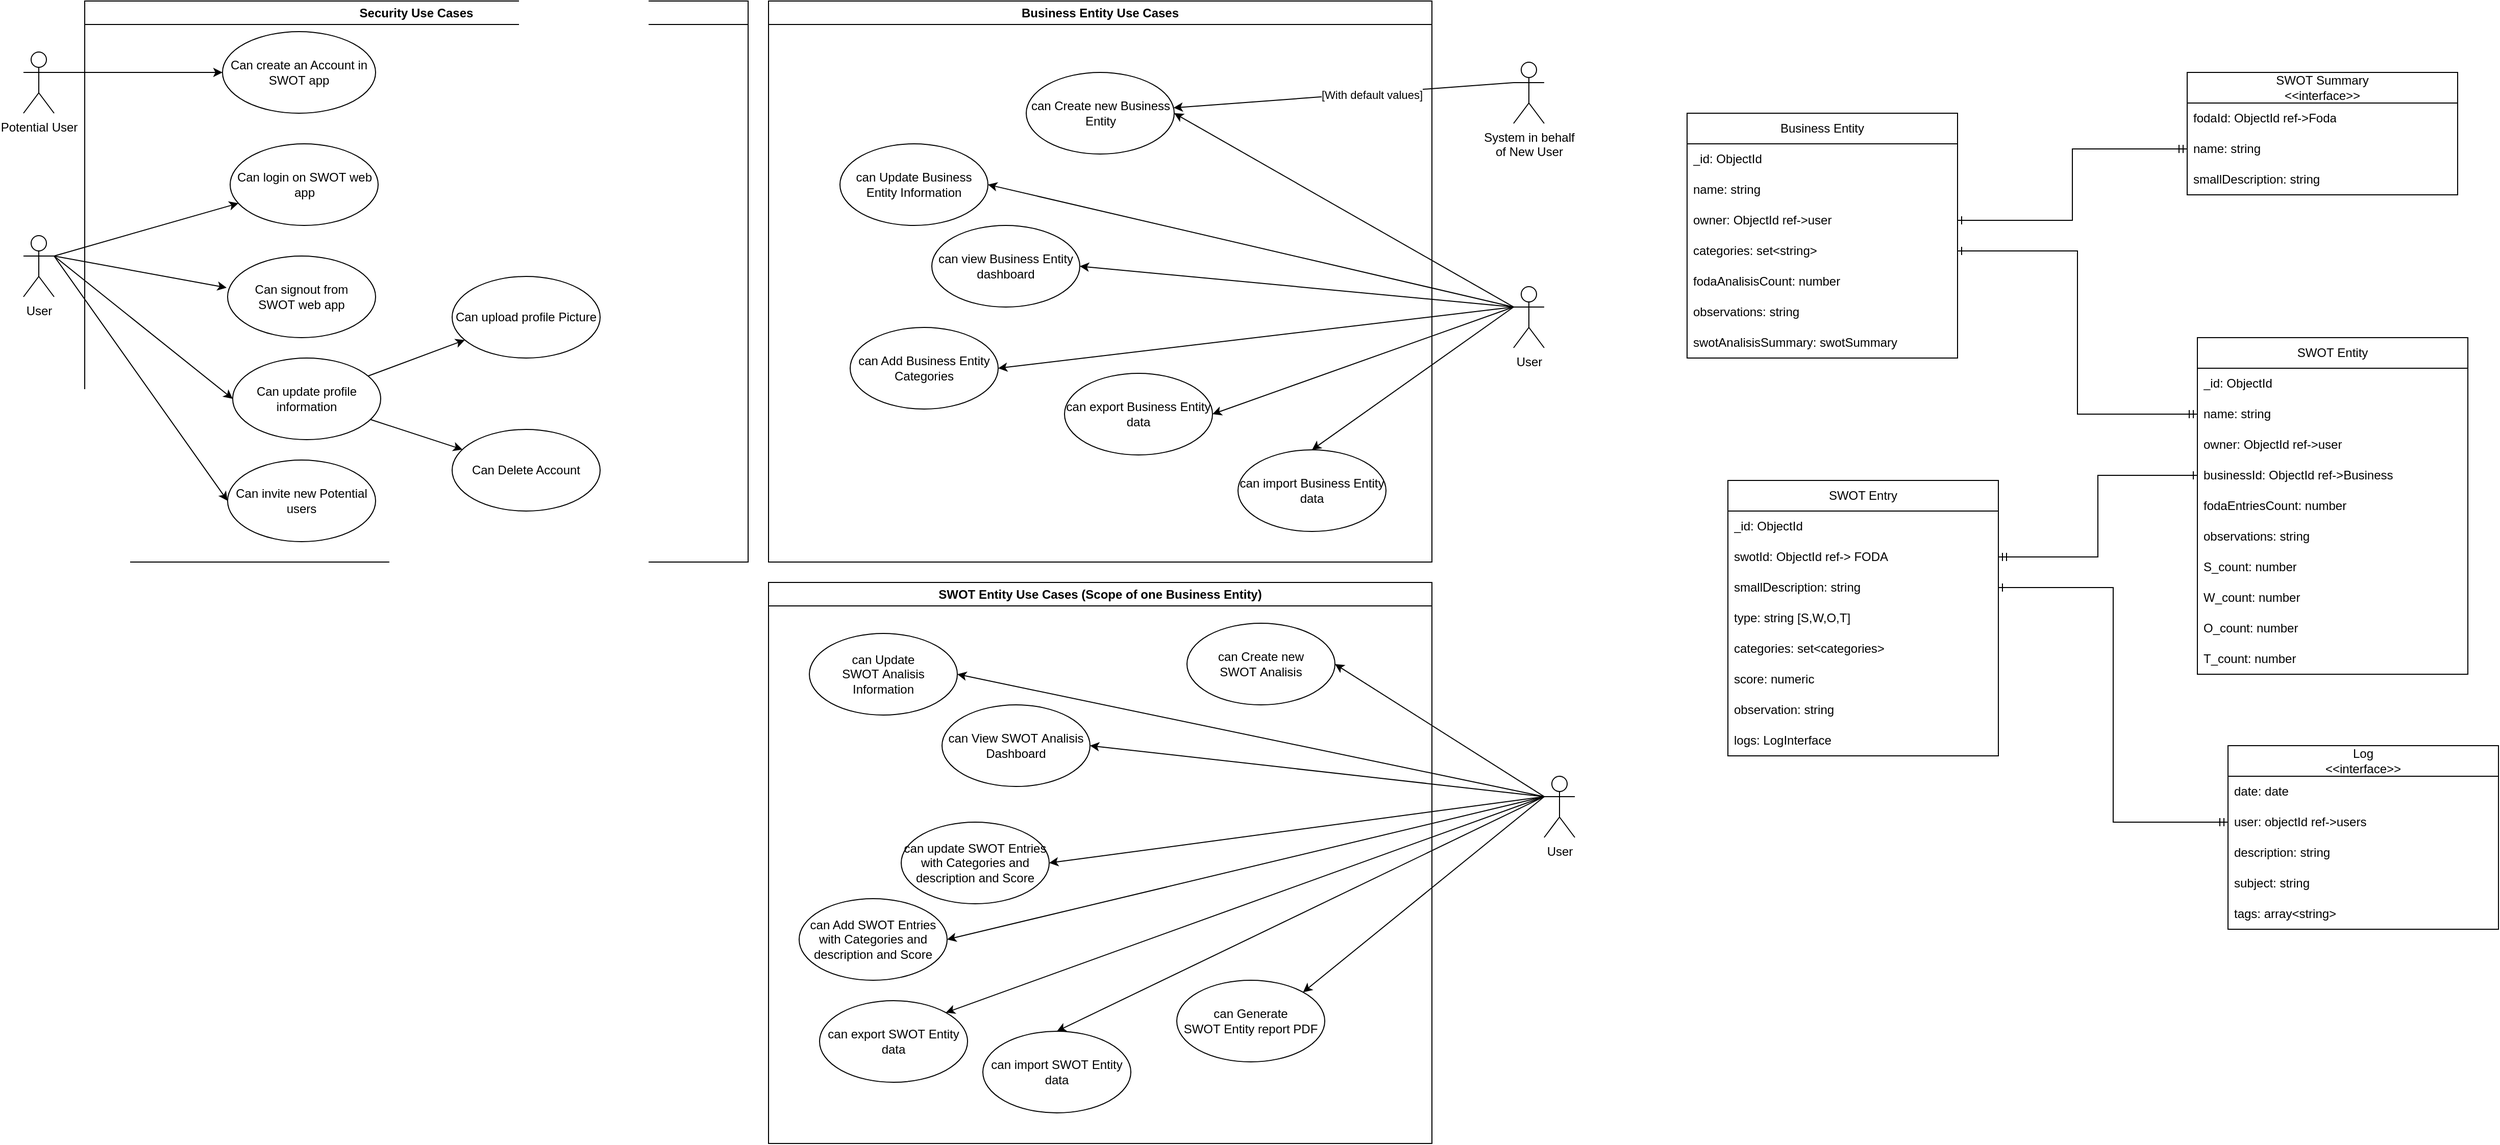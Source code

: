 <mxfile version="20.8.16" type="device"><diagram name="Page-1" id="pTkkfkvmJi2_rV8oxs-p"><mxGraphModel dx="1420" dy="848" grid="1" gridSize="10" guides="1" tooltips="1" connect="1" arrows="1" fold="1" page="1" pageScale="1" pageWidth="1100" pageHeight="850" math="0" shadow="0"><root><mxCell id="0"/><mxCell id="1" parent="0"/><mxCell id="i4ioJhiH8VRic0C_IBqR-6" value="" style="edgeStyle=none;rounded=0;orthogonalLoop=1;jettySize=auto;html=1;exitX=1;exitY=0.333;exitDx=0;exitDy=0;exitPerimeter=0;" edge="1" parent="1" source="i4ioJhiH8VRic0C_IBqR-1" target="i4ioJhiH8VRic0C_IBqR-5"><mxGeometry relative="1" as="geometry"/></mxCell><mxCell id="i4ioJhiH8VRic0C_IBqR-8" style="edgeStyle=none;rounded=0;orthogonalLoop=1;jettySize=auto;html=1;exitX=1;exitY=0.333;exitDx=0;exitDy=0;exitPerimeter=0;entryX=-0.007;entryY=0.388;entryDx=0;entryDy=0;entryPerimeter=0;" edge="1" parent="1" source="i4ioJhiH8VRic0C_IBqR-1" target="i4ioJhiH8VRic0C_IBqR-7"><mxGeometry relative="1" as="geometry"/></mxCell><mxCell id="i4ioJhiH8VRic0C_IBqR-10" style="edgeStyle=none;rounded=0;orthogonalLoop=1;jettySize=auto;html=1;exitX=1;exitY=0.333;exitDx=0;exitDy=0;exitPerimeter=0;entryX=0;entryY=0.5;entryDx=0;entryDy=0;" edge="1" parent="1" source="i4ioJhiH8VRic0C_IBqR-1" target="i4ioJhiH8VRic0C_IBqR-9"><mxGeometry relative="1" as="geometry"/></mxCell><mxCell id="i4ioJhiH8VRic0C_IBqR-22" style="edgeStyle=none;rounded=0;orthogonalLoop=1;jettySize=auto;html=1;exitX=1;exitY=0.333;exitDx=0;exitDy=0;exitPerimeter=0;entryX=0;entryY=0.5;entryDx=0;entryDy=0;" edge="1" parent="1" source="i4ioJhiH8VRic0C_IBqR-1" target="i4ioJhiH8VRic0C_IBqR-21"><mxGeometry relative="1" as="geometry"/></mxCell><mxCell id="i4ioJhiH8VRic0C_IBqR-1" value="User" style="shape=umlActor;verticalLabelPosition=bottom;verticalAlign=top;html=1;outlineConnect=0;" vertex="1" parent="1"><mxGeometry x="40" y="250" width="30" height="60" as="geometry"/></mxCell><mxCell id="i4ioJhiH8VRic0C_IBqR-5" value="Can login on SWOT&amp;nbsp;web app" style="ellipse;whiteSpace=wrap;html=1;verticalAlign=middle;align=center;" vertex="1" parent="1"><mxGeometry x="242.5" y="160" width="145" height="80" as="geometry"/></mxCell><mxCell id="i4ioJhiH8VRic0C_IBqR-7" value="Can signout from SWOT&amp;nbsp;web app" style="ellipse;whiteSpace=wrap;html=1;verticalAlign=middle;align=center;" vertex="1" parent="1"><mxGeometry x="240" y="270" width="145" height="80" as="geometry"/></mxCell><mxCell id="i4ioJhiH8VRic0C_IBqR-12" value="" style="edgeStyle=none;rounded=0;orthogonalLoop=1;jettySize=auto;html=1;" edge="1" parent="1" source="i4ioJhiH8VRic0C_IBqR-9" target="i4ioJhiH8VRic0C_IBqR-11"><mxGeometry relative="1" as="geometry"/></mxCell><mxCell id="i4ioJhiH8VRic0C_IBqR-14" value="" style="edgeStyle=none;rounded=0;orthogonalLoop=1;jettySize=auto;html=1;" edge="1" parent="1" source="i4ioJhiH8VRic0C_IBqR-9" target="i4ioJhiH8VRic0C_IBqR-13"><mxGeometry relative="1" as="geometry"/></mxCell><mxCell id="i4ioJhiH8VRic0C_IBqR-9" value="Can update profile information" style="ellipse;whiteSpace=wrap;html=1;verticalAlign=middle;align=center;" vertex="1" parent="1"><mxGeometry x="245" y="370" width="145" height="80" as="geometry"/></mxCell><mxCell id="i4ioJhiH8VRic0C_IBqR-11" value="Can upload profile Picture" style="ellipse;whiteSpace=wrap;html=1;verticalAlign=middle;align=center;" vertex="1" parent="1"><mxGeometry x="460" y="290" width="145" height="80" as="geometry"/></mxCell><mxCell id="i4ioJhiH8VRic0C_IBqR-13" value="Can Delete Account" style="ellipse;whiteSpace=wrap;html=1;verticalAlign=middle;align=center;" vertex="1" parent="1"><mxGeometry x="460" y="440" width="145" height="80" as="geometry"/></mxCell><mxCell id="i4ioJhiH8VRic0C_IBqR-15" value="Security Use Cases" style="swimlane;whiteSpace=wrap;html=1;" vertex="1" parent="1"><mxGeometry x="100" y="20" width="650" height="550" as="geometry"/></mxCell><mxCell id="i4ioJhiH8VRic0C_IBqR-21" value="Can invite new Potential users" style="ellipse;whiteSpace=wrap;html=1;verticalAlign=middle;align=center;" vertex="1" parent="i4ioJhiH8VRic0C_IBqR-15"><mxGeometry x="140" y="450" width="145" height="80" as="geometry"/></mxCell><mxCell id="i4ioJhiH8VRic0C_IBqR-2" value="Can create an Account in SWOT&amp;nbsp;app" style="ellipse;whiteSpace=wrap;html=1;" vertex="1" parent="i4ioJhiH8VRic0C_IBqR-15"><mxGeometry x="135" y="30" width="150" height="80" as="geometry"/></mxCell><mxCell id="i4ioJhiH8VRic0C_IBqR-16" value="Business Entity Use Cases" style="swimlane;whiteSpace=wrap;html=1;" vertex="1" parent="1"><mxGeometry x="770" y="20" width="650" height="550" as="geometry"/></mxCell><mxCell id="i4ioJhiH8VRic0C_IBqR-23" value="can Create new Business Entity" style="ellipse;whiteSpace=wrap;html=1;verticalAlign=middle;align=center;" vertex="1" parent="i4ioJhiH8VRic0C_IBqR-16"><mxGeometry x="252.5" y="70" width="145" height="80" as="geometry"/></mxCell><mxCell id="i4ioJhiH8VRic0C_IBqR-28" value="can Update Business Entity Information" style="ellipse;whiteSpace=wrap;html=1;verticalAlign=middle;align=center;" vertex="1" parent="i4ioJhiH8VRic0C_IBqR-16"><mxGeometry x="70" y="140" width="145" height="80" as="geometry"/></mxCell><mxCell id="i4ioJhiH8VRic0C_IBqR-30" value="can Add Business Entity Categories" style="ellipse;whiteSpace=wrap;html=1;verticalAlign=middle;align=center;" vertex="1" parent="i4ioJhiH8VRic0C_IBqR-16"><mxGeometry x="80" y="320" width="145" height="80" as="geometry"/></mxCell><mxCell id="i4ioJhiH8VRic0C_IBqR-32" value="can export Business Entity data" style="ellipse;whiteSpace=wrap;html=1;verticalAlign=middle;align=center;" vertex="1" parent="i4ioJhiH8VRic0C_IBqR-16"><mxGeometry x="290" y="365" width="145" height="80" as="geometry"/></mxCell><mxCell id="i4ioJhiH8VRic0C_IBqR-34" value="can import Business Entity data" style="ellipse;whiteSpace=wrap;html=1;verticalAlign=middle;align=center;" vertex="1" parent="i4ioJhiH8VRic0C_IBqR-16"><mxGeometry x="460" y="440" width="145" height="80" as="geometry"/></mxCell><mxCell id="i4ioJhiH8VRic0C_IBqR-54" value="can view Business Entity dashboard" style="ellipse;whiteSpace=wrap;html=1;verticalAlign=middle;align=center;" vertex="1" parent="i4ioJhiH8VRic0C_IBqR-16"><mxGeometry x="160" y="220" width="145" height="80" as="geometry"/></mxCell><mxCell id="i4ioJhiH8VRic0C_IBqR-20" style="edgeStyle=none;rounded=0;orthogonalLoop=1;jettySize=auto;html=1;exitX=1;exitY=0.333;exitDx=0;exitDy=0;exitPerimeter=0;entryX=0;entryY=0.5;entryDx=0;entryDy=0;" edge="1" parent="1" source="i4ioJhiH8VRic0C_IBqR-18" target="i4ioJhiH8VRic0C_IBqR-2"><mxGeometry relative="1" as="geometry"/></mxCell><mxCell id="i4ioJhiH8VRic0C_IBqR-18" value="Potential User" style="shape=umlActor;verticalLabelPosition=bottom;verticalAlign=top;html=1;outlineConnect=0;" vertex="1" parent="1"><mxGeometry x="40" y="70" width="30" height="60" as="geometry"/></mxCell><mxCell id="i4ioJhiH8VRic0C_IBqR-24" style="edgeStyle=none;rounded=0;orthogonalLoop=1;jettySize=auto;html=1;exitX=0;exitY=0.333;exitDx=0;exitDy=0;exitPerimeter=0;entryX=1;entryY=0.5;entryDx=0;entryDy=0;" edge="1" parent="1" source="i4ioJhiH8VRic0C_IBqR-17" target="i4ioJhiH8VRic0C_IBqR-23"><mxGeometry relative="1" as="geometry"/></mxCell><mxCell id="i4ioJhiH8VRic0C_IBqR-29" style="edgeStyle=none;rounded=0;orthogonalLoop=1;jettySize=auto;html=1;exitX=0;exitY=0.333;exitDx=0;exitDy=0;exitPerimeter=0;entryX=1;entryY=0.5;entryDx=0;entryDy=0;" edge="1" parent="1" source="i4ioJhiH8VRic0C_IBqR-17" target="i4ioJhiH8VRic0C_IBqR-28"><mxGeometry relative="1" as="geometry"/></mxCell><mxCell id="i4ioJhiH8VRic0C_IBqR-31" style="edgeStyle=none;rounded=0;orthogonalLoop=1;jettySize=auto;html=1;exitX=0;exitY=0.333;exitDx=0;exitDy=0;exitPerimeter=0;entryX=1;entryY=0.5;entryDx=0;entryDy=0;" edge="1" parent="1" source="i4ioJhiH8VRic0C_IBqR-17" target="i4ioJhiH8VRic0C_IBqR-30"><mxGeometry relative="1" as="geometry"/></mxCell><mxCell id="i4ioJhiH8VRic0C_IBqR-33" style="edgeStyle=none;rounded=0;orthogonalLoop=1;jettySize=auto;html=1;exitX=0;exitY=0.333;exitDx=0;exitDy=0;exitPerimeter=0;entryX=1;entryY=0.5;entryDx=0;entryDy=0;" edge="1" parent="1" source="i4ioJhiH8VRic0C_IBqR-17" target="i4ioJhiH8VRic0C_IBqR-32"><mxGeometry relative="1" as="geometry"/></mxCell><mxCell id="i4ioJhiH8VRic0C_IBqR-35" style="edgeStyle=none;rounded=0;orthogonalLoop=1;jettySize=auto;html=1;exitX=0;exitY=0.333;exitDx=0;exitDy=0;exitPerimeter=0;entryX=0.5;entryY=0;entryDx=0;entryDy=0;" edge="1" parent="1" source="i4ioJhiH8VRic0C_IBqR-17" target="i4ioJhiH8VRic0C_IBqR-34"><mxGeometry relative="1" as="geometry"/></mxCell><mxCell id="i4ioJhiH8VRic0C_IBqR-55" style="edgeStyle=none;rounded=0;orthogonalLoop=1;jettySize=auto;html=1;exitX=0;exitY=0.333;exitDx=0;exitDy=0;exitPerimeter=0;entryX=1;entryY=0.5;entryDx=0;entryDy=0;" edge="1" parent="1" source="i4ioJhiH8VRic0C_IBqR-17" target="i4ioJhiH8VRic0C_IBqR-54"><mxGeometry relative="1" as="geometry"/></mxCell><mxCell id="i4ioJhiH8VRic0C_IBqR-17" value="User" style="shape=umlActor;verticalLabelPosition=bottom;verticalAlign=top;html=1;outlineConnect=0;" vertex="1" parent="1"><mxGeometry x="1500" y="300" width="30" height="60" as="geometry"/></mxCell><mxCell id="i4ioJhiH8VRic0C_IBqR-26" style="edgeStyle=none;rounded=0;orthogonalLoop=1;jettySize=auto;html=1;exitX=0;exitY=0.333;exitDx=0;exitDy=0;exitPerimeter=0;" edge="1" parent="1" source="i4ioJhiH8VRic0C_IBqR-25" target="i4ioJhiH8VRic0C_IBqR-23"><mxGeometry relative="1" as="geometry"/></mxCell><mxCell id="i4ioJhiH8VRic0C_IBqR-27" value="[With default values]" style="edgeLabel;html=1;align=center;verticalAlign=middle;resizable=0;points=[];" vertex="1" connectable="0" parent="i4ioJhiH8VRic0C_IBqR-26"><mxGeometry x="-0.165" y="1" relative="1" as="geometry"><mxPoint as="offset"/></mxGeometry></mxCell><mxCell id="i4ioJhiH8VRic0C_IBqR-25" value="System in behalf&lt;br&gt;of New User" style="shape=umlActor;verticalLabelPosition=bottom;verticalAlign=top;html=1;outlineConnect=0;" vertex="1" parent="1"><mxGeometry x="1500" y="80" width="30" height="60" as="geometry"/></mxCell><mxCell id="i4ioJhiH8VRic0C_IBqR-36" value="SWOT&amp;nbsp;Entity Use Cases (Scope of one Business Entity)" style="swimlane;whiteSpace=wrap;html=1;" vertex="1" parent="1"><mxGeometry x="770" y="590" width="650" height="550" as="geometry"/></mxCell><mxCell id="i4ioJhiH8VRic0C_IBqR-37" value="can Create new SWOT&amp;nbsp;Analisis" style="ellipse;whiteSpace=wrap;html=1;verticalAlign=middle;align=center;" vertex="1" parent="i4ioJhiH8VRic0C_IBqR-36"><mxGeometry x="410" y="40" width="145" height="80" as="geometry"/></mxCell><mxCell id="i4ioJhiH8VRic0C_IBqR-38" value="can Update SWOT&amp;nbsp;Analisis Information" style="ellipse;whiteSpace=wrap;html=1;verticalAlign=middle;align=center;" vertex="1" parent="i4ioJhiH8VRic0C_IBqR-36"><mxGeometry x="40" y="50" width="145" height="80" as="geometry"/></mxCell><mxCell id="i4ioJhiH8VRic0C_IBqR-39" value="can Add SWOT&amp;nbsp;Entries with Categories and description and Score" style="ellipse;whiteSpace=wrap;html=1;verticalAlign=middle;align=center;" vertex="1" parent="i4ioJhiH8VRic0C_IBqR-36"><mxGeometry x="30" y="310" width="145" height="80" as="geometry"/></mxCell><mxCell id="i4ioJhiH8VRic0C_IBqR-40" value="can export SWOT&amp;nbsp;Entity data" style="ellipse;whiteSpace=wrap;html=1;verticalAlign=middle;align=center;" vertex="1" parent="i4ioJhiH8VRic0C_IBqR-36"><mxGeometry x="50" y="410" width="145" height="80" as="geometry"/></mxCell><mxCell id="i4ioJhiH8VRic0C_IBqR-41" value="can import SWOT&amp;nbsp;Entity data" style="ellipse;whiteSpace=wrap;html=1;verticalAlign=middle;align=center;" vertex="1" parent="i4ioJhiH8VRic0C_IBqR-36"><mxGeometry x="210" y="440" width="145" height="80" as="geometry"/></mxCell><mxCell id="i4ioJhiH8VRic0C_IBqR-42" value="can update SWOT&amp;nbsp;Entries with Categories and description and Score" style="ellipse;whiteSpace=wrap;html=1;verticalAlign=middle;align=center;" vertex="1" parent="i4ioJhiH8VRic0C_IBqR-36"><mxGeometry x="130" y="235" width="145" height="80" as="geometry"/></mxCell><mxCell id="i4ioJhiH8VRic0C_IBqR-50" value="can Generate SWOT&amp;nbsp;Entity report PDF" style="ellipse;whiteSpace=wrap;html=1;verticalAlign=middle;align=center;" vertex="1" parent="i4ioJhiH8VRic0C_IBqR-36"><mxGeometry x="400" y="390" width="145" height="80" as="geometry"/></mxCell><mxCell id="i4ioJhiH8VRic0C_IBqR-52" value="can View SWOT&amp;nbsp;Analisis Dashboard" style="ellipse;whiteSpace=wrap;html=1;verticalAlign=middle;align=center;" vertex="1" parent="i4ioJhiH8VRic0C_IBqR-36"><mxGeometry x="170" y="120" width="145" height="80" as="geometry"/></mxCell><mxCell id="i4ioJhiH8VRic0C_IBqR-44" style="edgeStyle=none;rounded=0;orthogonalLoop=1;jettySize=auto;html=1;exitX=0;exitY=0.333;exitDx=0;exitDy=0;exitPerimeter=0;entryX=1;entryY=0.5;entryDx=0;entryDy=0;" edge="1" parent="1" source="i4ioJhiH8VRic0C_IBqR-43" target="i4ioJhiH8VRic0C_IBqR-37"><mxGeometry relative="1" as="geometry"/></mxCell><mxCell id="i4ioJhiH8VRic0C_IBqR-45" style="edgeStyle=none;rounded=0;orthogonalLoop=1;jettySize=auto;html=1;exitX=0;exitY=0.333;exitDx=0;exitDy=0;exitPerimeter=0;entryX=1;entryY=0.5;entryDx=0;entryDy=0;" edge="1" parent="1" source="i4ioJhiH8VRic0C_IBqR-43" target="i4ioJhiH8VRic0C_IBqR-38"><mxGeometry relative="1" as="geometry"/></mxCell><mxCell id="i4ioJhiH8VRic0C_IBqR-46" style="edgeStyle=none;rounded=0;orthogonalLoop=1;jettySize=auto;html=1;exitX=0;exitY=0.333;exitDx=0;exitDy=0;exitPerimeter=0;entryX=1;entryY=0.5;entryDx=0;entryDy=0;" edge="1" parent="1" source="i4ioJhiH8VRic0C_IBqR-43" target="i4ioJhiH8VRic0C_IBqR-42"><mxGeometry relative="1" as="geometry"/></mxCell><mxCell id="i4ioJhiH8VRic0C_IBqR-47" style="edgeStyle=none;rounded=0;orthogonalLoop=1;jettySize=auto;html=1;exitX=0;exitY=0.333;exitDx=0;exitDy=0;exitPerimeter=0;entryX=1;entryY=0.5;entryDx=0;entryDy=0;" edge="1" parent="1" source="i4ioJhiH8VRic0C_IBqR-43" target="i4ioJhiH8VRic0C_IBqR-39"><mxGeometry relative="1" as="geometry"/></mxCell><mxCell id="i4ioJhiH8VRic0C_IBqR-48" style="edgeStyle=none;rounded=0;orthogonalLoop=1;jettySize=auto;html=1;exitX=0;exitY=0.333;exitDx=0;exitDy=0;exitPerimeter=0;entryX=1;entryY=0;entryDx=0;entryDy=0;" edge="1" parent="1" source="i4ioJhiH8VRic0C_IBqR-43" target="i4ioJhiH8VRic0C_IBqR-40"><mxGeometry relative="1" as="geometry"/></mxCell><mxCell id="i4ioJhiH8VRic0C_IBqR-49" style="edgeStyle=none;rounded=0;orthogonalLoop=1;jettySize=auto;html=1;exitX=0;exitY=0.333;exitDx=0;exitDy=0;exitPerimeter=0;entryX=0.5;entryY=0;entryDx=0;entryDy=0;" edge="1" parent="1" source="i4ioJhiH8VRic0C_IBqR-43" target="i4ioJhiH8VRic0C_IBqR-41"><mxGeometry relative="1" as="geometry"/></mxCell><mxCell id="i4ioJhiH8VRic0C_IBqR-51" style="edgeStyle=none;rounded=0;orthogonalLoop=1;jettySize=auto;html=1;exitX=0;exitY=0.333;exitDx=0;exitDy=0;exitPerimeter=0;entryX=1;entryY=0;entryDx=0;entryDy=0;" edge="1" parent="1" source="i4ioJhiH8VRic0C_IBqR-43" target="i4ioJhiH8VRic0C_IBqR-50"><mxGeometry relative="1" as="geometry"/></mxCell><mxCell id="i4ioJhiH8VRic0C_IBqR-53" style="edgeStyle=none;rounded=0;orthogonalLoop=1;jettySize=auto;html=1;exitX=0;exitY=0.333;exitDx=0;exitDy=0;exitPerimeter=0;entryX=1;entryY=0.5;entryDx=0;entryDy=0;" edge="1" parent="1" source="i4ioJhiH8VRic0C_IBqR-43" target="i4ioJhiH8VRic0C_IBqR-52"><mxGeometry relative="1" as="geometry"/></mxCell><mxCell id="i4ioJhiH8VRic0C_IBqR-43" value="User" style="shape=umlActor;verticalLabelPosition=bottom;verticalAlign=top;html=1;outlineConnect=0;" vertex="1" parent="1"><mxGeometry x="1530" y="780" width="30" height="60" as="geometry"/></mxCell><mxCell id="i4ioJhiH8VRic0C_IBqR-56" value="Business Entity" style="swimlane;fontStyle=0;childLayout=stackLayout;horizontal=1;startSize=30;horizontalStack=0;resizeParent=1;resizeParentMax=0;resizeLast=0;collapsible=1;marginBottom=0;whiteSpace=wrap;html=1;" vertex="1" parent="1"><mxGeometry x="1670" y="130" width="265" height="240" as="geometry"/></mxCell><mxCell id="i4ioJhiH8VRic0C_IBqR-57" value="_id: ObjectId" style="text;strokeColor=none;fillColor=none;align=left;verticalAlign=middle;spacingLeft=4;spacingRight=4;overflow=hidden;points=[[0,0.5],[1,0.5]];portConstraint=eastwest;rotatable=0;whiteSpace=wrap;html=1;" vertex="1" parent="i4ioJhiH8VRic0C_IBqR-56"><mxGeometry y="30" width="265" height="30" as="geometry"/></mxCell><mxCell id="i4ioJhiH8VRic0C_IBqR-58" value="name: string" style="text;strokeColor=none;fillColor=none;align=left;verticalAlign=middle;spacingLeft=4;spacingRight=4;overflow=hidden;points=[[0,0.5],[1,0.5]];portConstraint=eastwest;rotatable=0;whiteSpace=wrap;html=1;" vertex="1" parent="i4ioJhiH8VRic0C_IBqR-56"><mxGeometry y="60" width="265" height="30" as="geometry"/></mxCell><mxCell id="i4ioJhiH8VRic0C_IBqR-59" value="owner: ObjectId ref-&amp;gt;user" style="text;strokeColor=none;fillColor=none;align=left;verticalAlign=middle;spacingLeft=4;spacingRight=4;overflow=hidden;points=[[0,0.5],[1,0.5]];portConstraint=eastwest;rotatable=0;whiteSpace=wrap;html=1;" vertex="1" parent="i4ioJhiH8VRic0C_IBqR-56"><mxGeometry y="90" width="265" height="30" as="geometry"/></mxCell><mxCell id="i4ioJhiH8VRic0C_IBqR-60" value="categories: set&amp;lt;string&amp;gt;&amp;nbsp;" style="text;strokeColor=none;fillColor=none;align=left;verticalAlign=middle;spacingLeft=4;spacingRight=4;overflow=hidden;points=[[0,0.5],[1,0.5]];portConstraint=eastwest;rotatable=0;whiteSpace=wrap;html=1;" vertex="1" parent="i4ioJhiH8VRic0C_IBqR-56"><mxGeometry y="120" width="265" height="30" as="geometry"/></mxCell><mxCell id="i4ioJhiH8VRic0C_IBqR-61" value="fodaAnalisisCount: number" style="text;strokeColor=none;fillColor=none;align=left;verticalAlign=middle;spacingLeft=4;spacingRight=4;overflow=hidden;points=[[0,0.5],[1,0.5]];portConstraint=eastwest;rotatable=0;whiteSpace=wrap;html=1;" vertex="1" parent="i4ioJhiH8VRic0C_IBqR-56"><mxGeometry y="150" width="265" height="30" as="geometry"/></mxCell><mxCell id="i4ioJhiH8VRic0C_IBqR-62" value="observations: string" style="text;strokeColor=none;fillColor=none;align=left;verticalAlign=middle;spacingLeft=4;spacingRight=4;overflow=hidden;points=[[0,0.5],[1,0.5]];portConstraint=eastwest;rotatable=0;whiteSpace=wrap;html=1;" vertex="1" parent="i4ioJhiH8VRic0C_IBqR-56"><mxGeometry y="180" width="265" height="30" as="geometry"/></mxCell><mxCell id="i4ioJhiH8VRic0C_IBqR-63" value="swotAnalisisSummary: swotSummary" style="text;strokeColor=none;fillColor=none;align=left;verticalAlign=middle;spacingLeft=4;spacingRight=4;overflow=hidden;points=[[0,0.5],[1,0.5]];portConstraint=eastwest;rotatable=0;whiteSpace=wrap;html=1;" vertex="1" parent="i4ioJhiH8VRic0C_IBqR-56"><mxGeometry y="210" width="265" height="30" as="geometry"/></mxCell><mxCell id="i4ioJhiH8VRic0C_IBqR-64" value="SWOT&amp;nbsp;Summary&lt;br&gt;&amp;lt;&amp;lt;interface&amp;gt;&amp;gt;" style="swimlane;fontStyle=0;childLayout=stackLayout;horizontal=1;startSize=30;horizontalStack=0;resizeParent=1;resizeParentMax=0;resizeLast=0;collapsible=1;marginBottom=0;whiteSpace=wrap;html=1;" vertex="1" parent="1"><mxGeometry x="2160" y="90" width="265" height="120" as="geometry"/></mxCell><mxCell id="i4ioJhiH8VRic0C_IBqR-65" value="fodaId: ObjectId ref-&amp;gt;Foda" style="text;strokeColor=none;fillColor=none;align=left;verticalAlign=middle;spacingLeft=4;spacingRight=4;overflow=hidden;points=[[0,0.5],[1,0.5]];portConstraint=eastwest;rotatable=0;whiteSpace=wrap;html=1;" vertex="1" parent="i4ioJhiH8VRic0C_IBqR-64"><mxGeometry y="30" width="265" height="30" as="geometry"/></mxCell><mxCell id="i4ioJhiH8VRic0C_IBqR-66" value="name: string" style="text;strokeColor=none;fillColor=none;align=left;verticalAlign=middle;spacingLeft=4;spacingRight=4;overflow=hidden;points=[[0,0.5],[1,0.5]];portConstraint=eastwest;rotatable=0;whiteSpace=wrap;html=1;" vertex="1" parent="i4ioJhiH8VRic0C_IBqR-64"><mxGeometry y="60" width="265" height="30" as="geometry"/></mxCell><mxCell id="i4ioJhiH8VRic0C_IBqR-70" value="smallDescription: string" style="text;strokeColor=none;fillColor=none;align=left;verticalAlign=middle;spacingLeft=4;spacingRight=4;overflow=hidden;points=[[0,0.5],[1,0.5]];portConstraint=eastwest;rotatable=0;whiteSpace=wrap;html=1;" vertex="1" parent="i4ioJhiH8VRic0C_IBqR-64"><mxGeometry y="90" width="265" height="30" as="geometry"/></mxCell><mxCell id="i4ioJhiH8VRic0C_IBqR-72" value="SWOT&amp;nbsp;Entity" style="swimlane;fontStyle=0;childLayout=stackLayout;horizontal=1;startSize=30;horizontalStack=0;resizeParent=1;resizeParentMax=0;resizeLast=0;collapsible=1;marginBottom=0;whiteSpace=wrap;html=1;" vertex="1" parent="1"><mxGeometry x="2170" y="350" width="265" height="330" as="geometry"/></mxCell><mxCell id="i4ioJhiH8VRic0C_IBqR-73" value="_id: ObjectId" style="text;strokeColor=none;fillColor=none;align=left;verticalAlign=middle;spacingLeft=4;spacingRight=4;overflow=hidden;points=[[0,0.5],[1,0.5]];portConstraint=eastwest;rotatable=0;whiteSpace=wrap;html=1;" vertex="1" parent="i4ioJhiH8VRic0C_IBqR-72"><mxGeometry y="30" width="265" height="30" as="geometry"/></mxCell><mxCell id="i4ioJhiH8VRic0C_IBqR-74" value="name: string" style="text;strokeColor=none;fillColor=none;align=left;verticalAlign=middle;spacingLeft=4;spacingRight=4;overflow=hidden;points=[[0,0.5],[1,0.5]];portConstraint=eastwest;rotatable=0;whiteSpace=wrap;html=1;" vertex="1" parent="i4ioJhiH8VRic0C_IBqR-72"><mxGeometry y="60" width="265" height="30" as="geometry"/></mxCell><mxCell id="i4ioJhiH8VRic0C_IBqR-75" value="owner: ObjectId ref-&amp;gt;user" style="text;strokeColor=none;fillColor=none;align=left;verticalAlign=middle;spacingLeft=4;spacingRight=4;overflow=hidden;points=[[0,0.5],[1,0.5]];portConstraint=eastwest;rotatable=0;whiteSpace=wrap;html=1;" vertex="1" parent="i4ioJhiH8VRic0C_IBqR-72"><mxGeometry y="90" width="265" height="30" as="geometry"/></mxCell><mxCell id="i4ioJhiH8VRic0C_IBqR-76" value="businessId: ObjectId ref-&amp;gt;Business" style="text;strokeColor=none;fillColor=none;align=left;verticalAlign=middle;spacingLeft=4;spacingRight=4;overflow=hidden;points=[[0,0.5],[1,0.5]];portConstraint=eastwest;rotatable=0;whiteSpace=wrap;html=1;" vertex="1" parent="i4ioJhiH8VRic0C_IBqR-72"><mxGeometry y="120" width="265" height="30" as="geometry"/></mxCell><mxCell id="i4ioJhiH8VRic0C_IBqR-77" value="fodaEntriesCount: number" style="text;strokeColor=none;fillColor=none;align=left;verticalAlign=middle;spacingLeft=4;spacingRight=4;overflow=hidden;points=[[0,0.5],[1,0.5]];portConstraint=eastwest;rotatable=0;whiteSpace=wrap;html=1;" vertex="1" parent="i4ioJhiH8VRic0C_IBqR-72"><mxGeometry y="150" width="265" height="30" as="geometry"/></mxCell><mxCell id="i4ioJhiH8VRic0C_IBqR-78" value="observations: string" style="text;strokeColor=none;fillColor=none;align=left;verticalAlign=middle;spacingLeft=4;spacingRight=4;overflow=hidden;points=[[0,0.5],[1,0.5]];portConstraint=eastwest;rotatable=0;whiteSpace=wrap;html=1;" vertex="1" parent="i4ioJhiH8VRic0C_IBqR-72"><mxGeometry y="180" width="265" height="30" as="geometry"/></mxCell><mxCell id="i4ioJhiH8VRic0C_IBqR-85" value="S_count: number" style="text;strokeColor=none;fillColor=none;align=left;verticalAlign=middle;spacingLeft=4;spacingRight=4;overflow=hidden;points=[[0,0.5],[1,0.5]];portConstraint=eastwest;rotatable=0;whiteSpace=wrap;html=1;" vertex="1" parent="i4ioJhiH8VRic0C_IBqR-72"><mxGeometry y="210" width="265" height="30" as="geometry"/></mxCell><mxCell id="i4ioJhiH8VRic0C_IBqR-86" value="W_count: number" style="text;strokeColor=none;fillColor=none;align=left;verticalAlign=middle;spacingLeft=4;spacingRight=4;overflow=hidden;points=[[0,0.5],[1,0.5]];portConstraint=eastwest;rotatable=0;whiteSpace=wrap;html=1;" vertex="1" parent="i4ioJhiH8VRic0C_IBqR-72"><mxGeometry y="240" width="265" height="30" as="geometry"/></mxCell><mxCell id="i4ioJhiH8VRic0C_IBqR-87" value="O_count: number" style="text;strokeColor=none;fillColor=none;align=left;verticalAlign=middle;spacingLeft=4;spacingRight=4;overflow=hidden;points=[[0,0.5],[1,0.5]];portConstraint=eastwest;rotatable=0;whiteSpace=wrap;html=1;" vertex="1" parent="i4ioJhiH8VRic0C_IBqR-72"><mxGeometry y="270" width="265" height="30" as="geometry"/></mxCell><mxCell id="i4ioJhiH8VRic0C_IBqR-88" value="T_count: number" style="text;strokeColor=none;fillColor=none;align=left;verticalAlign=middle;spacingLeft=4;spacingRight=4;overflow=hidden;points=[[0,0.5],[1,0.5]];portConstraint=eastwest;rotatable=0;whiteSpace=wrap;html=1;" vertex="1" parent="i4ioJhiH8VRic0C_IBqR-72"><mxGeometry y="300" width="265" height="30" as="geometry"/></mxCell><mxCell id="i4ioJhiH8VRic0C_IBqR-80" value="SWOT Entry" style="swimlane;fontStyle=0;childLayout=stackLayout;horizontal=1;startSize=30;horizontalStack=0;resizeParent=1;resizeParentMax=0;resizeLast=0;collapsible=1;marginBottom=0;whiteSpace=wrap;html=1;" vertex="1" parent="1"><mxGeometry x="1710" y="490" width="265" height="270" as="geometry"/></mxCell><mxCell id="i4ioJhiH8VRic0C_IBqR-81" value="_id: ObjectId&amp;nbsp;" style="text;strokeColor=none;fillColor=none;align=left;verticalAlign=middle;spacingLeft=4;spacingRight=4;overflow=hidden;points=[[0,0.5],[1,0.5]];portConstraint=eastwest;rotatable=0;whiteSpace=wrap;html=1;" vertex="1" parent="i4ioJhiH8VRic0C_IBqR-80"><mxGeometry y="30" width="265" height="30" as="geometry"/></mxCell><mxCell id="i4ioJhiH8VRic0C_IBqR-82" value="swotId: ObjectId ref-&amp;gt; FODA" style="text;strokeColor=none;fillColor=none;align=left;verticalAlign=middle;spacingLeft=4;spacingRight=4;overflow=hidden;points=[[0,0.5],[1,0.5]];portConstraint=eastwest;rotatable=0;whiteSpace=wrap;html=1;" vertex="1" parent="i4ioJhiH8VRic0C_IBqR-80"><mxGeometry y="60" width="265" height="30" as="geometry"/></mxCell><mxCell id="i4ioJhiH8VRic0C_IBqR-83" value="smallDescription: string" style="text;strokeColor=none;fillColor=none;align=left;verticalAlign=middle;spacingLeft=4;spacingRight=4;overflow=hidden;points=[[0,0.5],[1,0.5]];portConstraint=eastwest;rotatable=0;whiteSpace=wrap;html=1;" vertex="1" parent="i4ioJhiH8VRic0C_IBqR-80"><mxGeometry y="90" width="265" height="30" as="geometry"/></mxCell><mxCell id="i4ioJhiH8VRic0C_IBqR-84" value="type: string [S,W,O,T]" style="text;strokeColor=none;fillColor=none;align=left;verticalAlign=middle;spacingLeft=4;spacingRight=4;overflow=hidden;points=[[0,0.5],[1,0.5]];portConstraint=eastwest;rotatable=0;whiteSpace=wrap;html=1;" vertex="1" parent="i4ioJhiH8VRic0C_IBqR-80"><mxGeometry y="120" width="265" height="30" as="geometry"/></mxCell><mxCell id="i4ioJhiH8VRic0C_IBqR-89" value="categories: set&amp;lt;categories&amp;gt;" style="text;strokeColor=none;fillColor=none;align=left;verticalAlign=middle;spacingLeft=4;spacingRight=4;overflow=hidden;points=[[0,0.5],[1,0.5]];portConstraint=eastwest;rotatable=0;whiteSpace=wrap;html=1;" vertex="1" parent="i4ioJhiH8VRic0C_IBqR-80"><mxGeometry y="150" width="265" height="30" as="geometry"/></mxCell><mxCell id="i4ioJhiH8VRic0C_IBqR-90" value="score: numeric" style="text;strokeColor=none;fillColor=none;align=left;verticalAlign=middle;spacingLeft=4;spacingRight=4;overflow=hidden;points=[[0,0.5],[1,0.5]];portConstraint=eastwest;rotatable=0;whiteSpace=wrap;html=1;" vertex="1" parent="i4ioJhiH8VRic0C_IBqR-80"><mxGeometry y="180" width="265" height="30" as="geometry"/></mxCell><mxCell id="i4ioJhiH8VRic0C_IBqR-91" value="observation: string" style="text;strokeColor=none;fillColor=none;align=left;verticalAlign=middle;spacingLeft=4;spacingRight=4;overflow=hidden;points=[[0,0.5],[1,0.5]];portConstraint=eastwest;rotatable=0;whiteSpace=wrap;html=1;" vertex="1" parent="i4ioJhiH8VRic0C_IBqR-80"><mxGeometry y="210" width="265" height="30" as="geometry"/></mxCell><mxCell id="i4ioJhiH8VRic0C_IBqR-92" value="logs: LogInterface" style="text;strokeColor=none;fillColor=none;align=left;verticalAlign=middle;spacingLeft=4;spacingRight=4;overflow=hidden;points=[[0,0.5],[1,0.5]];portConstraint=eastwest;rotatable=0;whiteSpace=wrap;html=1;" vertex="1" parent="i4ioJhiH8VRic0C_IBqR-80"><mxGeometry y="240" width="265" height="30" as="geometry"/></mxCell><mxCell id="i4ioJhiH8VRic0C_IBqR-93" value="Log&lt;br&gt;&amp;lt;&amp;lt;interface&amp;gt;&amp;gt;" style="swimlane;fontStyle=0;childLayout=stackLayout;horizontal=1;startSize=30;horizontalStack=0;resizeParent=1;resizeParentMax=0;resizeLast=0;collapsible=1;marginBottom=0;whiteSpace=wrap;html=1;" vertex="1" parent="1"><mxGeometry x="2200" y="750" width="265" height="180" as="geometry"/></mxCell><mxCell id="i4ioJhiH8VRic0C_IBqR-94" value="date: date" style="text;strokeColor=none;fillColor=none;align=left;verticalAlign=middle;spacingLeft=4;spacingRight=4;overflow=hidden;points=[[0,0.5],[1,0.5]];portConstraint=eastwest;rotatable=0;whiteSpace=wrap;html=1;" vertex="1" parent="i4ioJhiH8VRic0C_IBqR-93"><mxGeometry y="30" width="265" height="30" as="geometry"/></mxCell><mxCell id="i4ioJhiH8VRic0C_IBqR-95" value="user: objectId ref-&amp;gt;users" style="text;strokeColor=none;fillColor=none;align=left;verticalAlign=middle;spacingLeft=4;spacingRight=4;overflow=hidden;points=[[0,0.5],[1,0.5]];portConstraint=eastwest;rotatable=0;whiteSpace=wrap;html=1;" vertex="1" parent="i4ioJhiH8VRic0C_IBqR-93"><mxGeometry y="60" width="265" height="30" as="geometry"/></mxCell><mxCell id="i4ioJhiH8VRic0C_IBqR-96" value="description: string" style="text;strokeColor=none;fillColor=none;align=left;verticalAlign=middle;spacingLeft=4;spacingRight=4;overflow=hidden;points=[[0,0.5],[1,0.5]];portConstraint=eastwest;rotatable=0;whiteSpace=wrap;html=1;" vertex="1" parent="i4ioJhiH8VRic0C_IBqR-93"><mxGeometry y="90" width="265" height="30" as="geometry"/></mxCell><mxCell id="i4ioJhiH8VRic0C_IBqR-97" value="subject: string" style="text;strokeColor=none;fillColor=none;align=left;verticalAlign=middle;spacingLeft=4;spacingRight=4;overflow=hidden;points=[[0,0.5],[1,0.5]];portConstraint=eastwest;rotatable=0;whiteSpace=wrap;html=1;" vertex="1" parent="i4ioJhiH8VRic0C_IBqR-93"><mxGeometry y="120" width="265" height="30" as="geometry"/></mxCell><mxCell id="i4ioJhiH8VRic0C_IBqR-98" value="tags: array&amp;lt;string&amp;gt;" style="text;strokeColor=none;fillColor=none;align=left;verticalAlign=middle;spacingLeft=4;spacingRight=4;overflow=hidden;points=[[0,0.5],[1,0.5]];portConstraint=eastwest;rotatable=0;whiteSpace=wrap;html=1;" vertex="1" parent="i4ioJhiH8VRic0C_IBqR-93"><mxGeometry y="150" width="265" height="30" as="geometry"/></mxCell><mxCell id="i4ioJhiH8VRic0C_IBqR-99" style="edgeStyle=orthogonalEdgeStyle;rounded=0;orthogonalLoop=1;jettySize=auto;html=1;exitX=1;exitY=0.5;exitDx=0;exitDy=0;entryX=0;entryY=0.5;entryDx=0;entryDy=0;startArrow=ERone;startFill=0;endArrow=ERmandOne;endFill=0;" edge="1" parent="1" source="i4ioJhiH8VRic0C_IBqR-83" target="i4ioJhiH8VRic0C_IBqR-95"><mxGeometry relative="1" as="geometry"/></mxCell><mxCell id="i4ioJhiH8VRic0C_IBqR-100" style="edgeStyle=orthogonalEdgeStyle;rounded=0;orthogonalLoop=1;jettySize=auto;html=1;exitX=0;exitY=0.5;exitDx=0;exitDy=0;entryX=1;entryY=0.5;entryDx=0;entryDy=0;startArrow=ERone;startFill=0;endArrow=ERmandOne;endFill=0;" edge="1" parent="1" source="i4ioJhiH8VRic0C_IBqR-76" target="i4ioJhiH8VRic0C_IBqR-82"><mxGeometry relative="1" as="geometry"/></mxCell><mxCell id="i4ioJhiH8VRic0C_IBqR-101" style="edgeStyle=orthogonalEdgeStyle;rounded=0;orthogonalLoop=1;jettySize=auto;html=1;exitX=1;exitY=0.5;exitDx=0;exitDy=0;entryX=0;entryY=0.5;entryDx=0;entryDy=0;startArrow=ERone;startFill=0;endArrow=ERmandOne;endFill=0;" edge="1" parent="1" source="i4ioJhiH8VRic0C_IBqR-60" target="i4ioJhiH8VRic0C_IBqR-74"><mxGeometry relative="1" as="geometry"/></mxCell><mxCell id="i4ioJhiH8VRic0C_IBqR-102" style="edgeStyle=orthogonalEdgeStyle;rounded=0;orthogonalLoop=1;jettySize=auto;html=1;exitX=1;exitY=0.5;exitDx=0;exitDy=0;startArrow=ERone;startFill=0;endArrow=ERmandOne;endFill=0;" edge="1" parent="1" source="i4ioJhiH8VRic0C_IBqR-59" target="i4ioJhiH8VRic0C_IBqR-66"><mxGeometry relative="1" as="geometry"/></mxCell></root></mxGraphModel></diagram></mxfile>